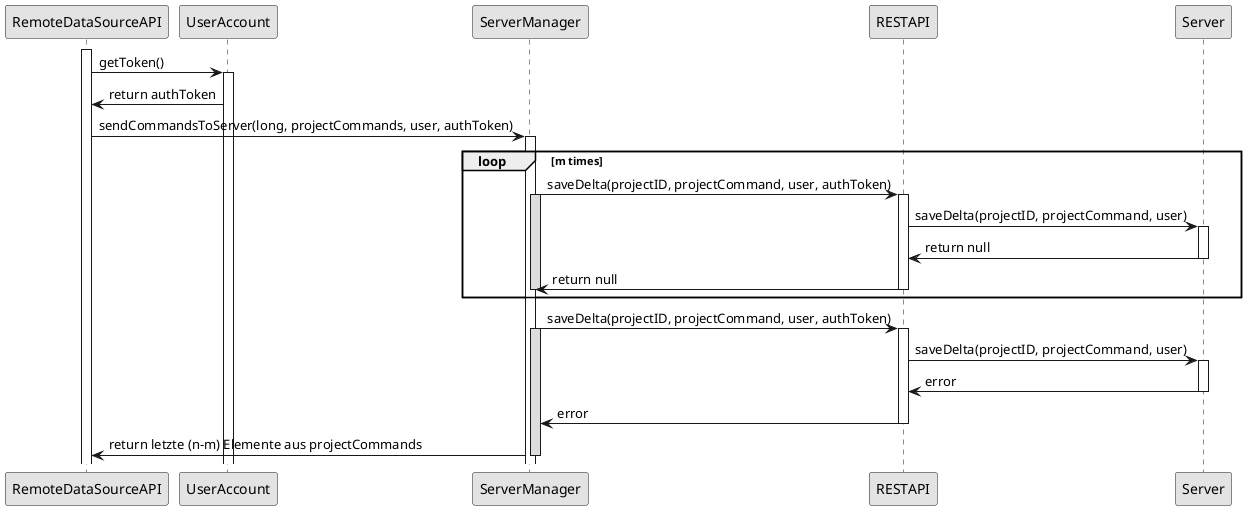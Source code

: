@startuml Methode_FehlgeschlagenerAufrufVonSendCommandsToServer
skinparam monochrome true
skinparam shadowing false
skinparam genericDisplay old
skinparam classAttributeIconSize 0
hide circle

    activate RemoteDataSourceAPI 
UserAccount <- RemoteDataSourceAPI: getToken()
    activate UserAccount 
UserAccount -> RemoteDataSourceAPI: return authToken
RemoteDataSourceAPI -> ServerManager: sendCommandsToServer(long, projectCommands, user, authToken)
    activate ServerManager
loop m times
    ServerManager -> RESTAPI: saveDelta(projectID, projectCommand, user, authToken)
        activate ServerManager #DDDDDD
        activate RESTAPI 
    RESTAPI ->  Server: saveDelta(projectID, projectCommand, user)
        activate Server 
    Server -> RESTAPI: return null
        deactivate Server
    RESTAPI -> ServerManager: return null
        deactivate RESTAPI
    deactivate ServerManager
end

ServerManager -> RESTAPI: saveDelta(projectID, projectCommand, user, authToken)
        activate ServerManager #DDDDDD
        activate RESTAPI 
    RESTAPI ->  Server: saveDelta(projectID, projectCommand, user)
        activate Server 
    Server -> RESTAPI: error
        deactivate Server
    RESTAPI -> ServerManager: error
        deactivate RESTAPI


ServerManager -> RemoteDataSourceAPI: return letzte (n-m) Elemente aus projectCommands
deactivate ServerManager
@enduml